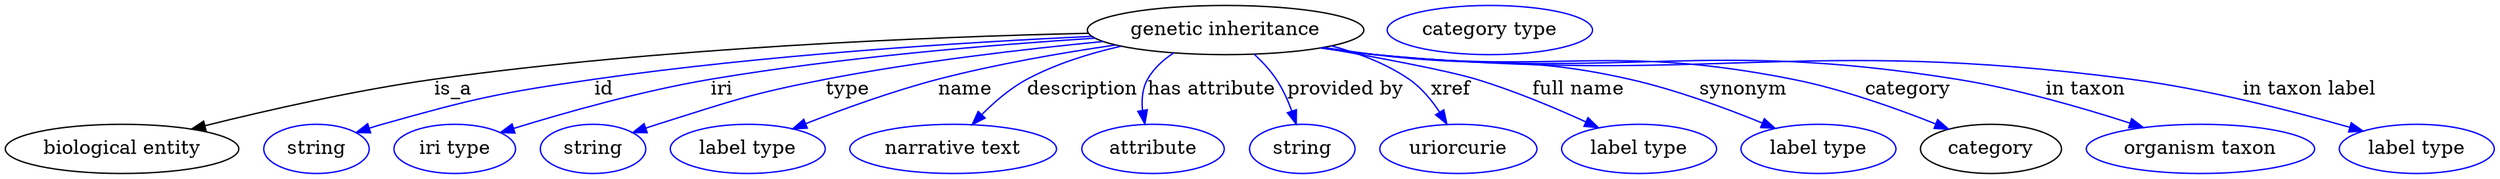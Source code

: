 digraph {
	graph [bb="0,0,1814.7,123"];
	node [label="\N"];
	"genetic inheritance"	[height=0.5,
		label="genetic inheritance",
		pos="888.14,105",
		width=2.7984];
	"biological entity"	[height=0.5,
		pos="85.142,18",
		width=2.3651];
	"genetic inheritance" -> "biological entity"	[label=is_a,
		lp="326.14,61.5",
		pos="e,135.67,32.508 788.04,102.65 672.77,99.995 477.97,92.156 312.14,69 254.99,61.019 190.85,46.352 145.37,34.959"];
	id	[color=blue,
		height=0.5,
		label=string,
		pos="226.14,18",
		width=1.0652];
	"genetic inheritance" -> id	[color=blue,
		label=id,
		lp="436.14,61.5",
		pos="e,255.14,29.954 790.58,100.34 697.37,95.959 553.14,86.845 429.14,69 359.43,58.967 341.93,55.131 274.14,36 271.04,35.124 267.84,34.151 \
264.64,33.129",
		style=solid];
	iri	[color=blue,
		height=0.5,
		label="iri type",
		pos="327.14,18",
		width=1.2277];
	"genetic inheritance" -> iri	[color=blue,
		label=iri,
		lp="522.14,61.5",
		pos="e,360.51,29.942 792.71,99.024 716.83,94.118 608.17,84.972 514.14,69 463.96,60.476 407.7,44.535 370.12,32.939",
		style=solid];
	type	[color=blue,
		height=0.5,
		label=string,
		pos="428.14,18",
		width=1.0652];
	"genetic inheritance" -> type	[color=blue,
		label=type,
		lp="613.14,61.5",
		pos="e,457.1,29.898 798.79,96.623 740.95,91.02 664.2,82.031 597.14,69 542,58.285 528.71,52.901 475.14,36 472.39,35.131 469.56,34.201 \
466.71,33.24",
		style=solid];
	name	[color=blue,
		height=0.5,
		label="label type",
		pos="541.14,18",
		width=1.5707];
	"genetic inheritance" -> name	[color=blue,
		label=name,
		lp="699.14,61.5",
		pos="e,573.79,32.737 808.03,94.064 768.82,88.322 721.13,80.025 679.14,69 646.33,60.383 610.31,47.204 583.31,36.54",
		style=solid];
	description	[color=blue,
		height=0.5,
		label="narrative text",
		pos="691.14,18",
		width=2.0943];
	"genetic inheritance" -> description	[color=blue,
		label=description,
		lp="783.64,61.5",
		pos="e,704.44,35.782 811.21,93.324 788.37,88.106 763.92,80.388 743.14,69 731.3,62.511 720.21,52.619 711.34,43.342",
		style=solid];
	"has attribute"	[color=blue,
		height=0.5,
		label=attribute,
		pos="836.14,18",
		width=1.4443];
	"genetic inheritance" -> "has attribute"	[color=blue,
		label="has attribute",
		lp="878.14,61.5",
		pos="e,829.68,36.221 850.21,88.233 842.58,83.242 835.56,76.905 831.14,69 827.29,62.118 826.78,53.863 827.74,46.061",
		style=solid];
	"provided by"	[color=blue,
		height=0.5,
		label=string,
		pos="944.14,18",
		width=1.0652];
	"genetic inheritance" -> "provided by"	[color=blue,
		label="provided by",
		lp="975.64,61.5",
		pos="e,939.73,36.115 909.07,87.288 914.84,81.912 920.73,75.621 925.14,69 929.85,61.938 933.62,53.545 936.52,45.671",
		style=solid];
	xref	[color=blue,
		height=0.5,
		label=uriorcurie,
		pos="1058.1,18",
		width=1.5887];
	"genetic inheritance" -> xref	[color=blue,
		label=xref,
		lp="1052.6,61.5",
		pos="e,1049.7,36.236 965.42,93.394 985.09,88.21 1005.4,80.491 1022.1,69 1031.1,62.829 1038.7,53.638 1044.5,44.813",
		style=solid];
	"full name"	[color=blue,
		height=0.5,
		label="label type",
		pos="1190.1,18",
		width=1.5707];
	"genetic inheritance" -> "full name"	[color=blue,
		label="full name",
		lp="1145.6,61.5",
		pos="e,1160.5,33.521 958.61,92.083 1000.9,84.632 1050.3,75.291 1071.1,69 1098.5,60.721 1128.2,48.254 1151.1,37.84",
		style=solid];
	synonym	[color=blue,
		height=0.5,
		label="label type",
		pos="1321.1,18",
		width=1.5707];
	"genetic inheritance" -> synonym	[color=blue,
		label=synonym,
		lp="1266.1,61.5",
		pos="e,1289.5,33.058 959.59,92.247 972.09,90.366 984.98,88.535 997.14,87 1079.5,76.596 1102.1,87.29 1183.1,69 1216.6,61.453 1253,48.037 \
1280,37.001",
		style=solid];
	category	[height=0.5,
		pos="1447.1,18",
		width=1.4263];
	"genetic inheritance" -> category	[color=blue,
		label=category,
		lp="1386.6,61.5",
		pos="e,1416.1,32.463 958.37,92.035 971.24,90.131 984.57,88.348 997.14,87 1132.2,72.521 1168.9,95.379 1302.1,69 1338.5,61.796 1378.2,47.635 \
1406.9,36.216",
		style=solid];
	"in taxon"	[color=blue,
		height=0.5,
		label="organism taxon",
		pos="1600.1,18",
		width=2.3109];
	"genetic inheritance" -> "in taxon"	[color=blue,
		label="in taxon",
		lp="1516.1,61.5",
		pos="e,1558.3,33.72 957.77,91.948 970.82,90.028 984.37,88.262 997.14,87 1185.3,68.404 1235.4,98.763 1422.1,69 1465.6,62.072 1513.6,48.222 \
1548.7,36.853",
		style=solid];
	"in taxon label"	[color=blue,
		height=0.5,
		label="label type",
		pos="1758.1,18",
		width=1.5707];
	"genetic inheritance" -> "in taxon label"	[color=blue,
		label="in taxon label",
		lp="1679.6,61.5",
		pos="e,1718.9,30.999 957.47,91.889 970.61,89.962 984.27,88.209 997.14,87 1241.5,64.044 1305.7,100.75 1549.1,69 1604.8,61.741 1667.2,45.747 \
1709.2,33.79",
		style=solid];
	"named thing_category"	[color=blue,
		height=0.5,
		label="category type",
		pos="1081.1,105",
		width=2.0762];
}
